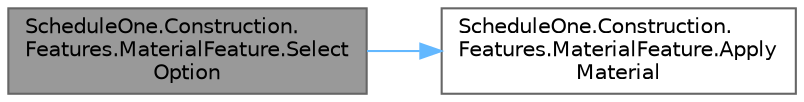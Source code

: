 digraph "ScheduleOne.Construction.Features.MaterialFeature.SelectOption"
{
 // LATEX_PDF_SIZE
  bgcolor="transparent";
  edge [fontname=Helvetica,fontsize=10,labelfontname=Helvetica,labelfontsize=10];
  node [fontname=Helvetica,fontsize=10,shape=box,height=0.2,width=0.4];
  rankdir="LR";
  Node1 [id="Node000001",label="ScheduleOne.Construction.\lFeatures.MaterialFeature.Select\lOption",height=0.2,width=0.4,color="gray40", fillcolor="grey60", style="filled", fontcolor="black",tooltip=" "];
  Node1 -> Node2 [id="edge1_Node000001_Node000002",color="steelblue1",style="solid",tooltip=" "];
  Node2 [id="Node000002",label="ScheduleOne.Construction.\lFeatures.MaterialFeature.Apply\lMaterial",height=0.2,width=0.4,color="grey40", fillcolor="white", style="filled",URL="$class_schedule_one_1_1_construction_1_1_features_1_1_material_feature.html#a0970f325e5076b3488bad86d3126bb7c",tooltip=" "];
}
